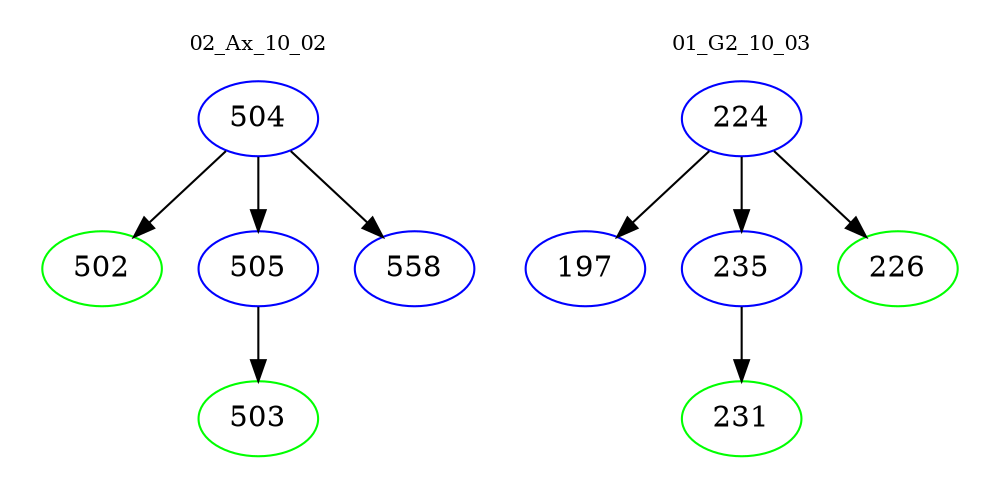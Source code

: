 digraph{
subgraph cluster_0 {
color = white
label = "02_Ax_10_02";
fontsize=10;
T0_504 [label="504", color="blue"]
T0_504 -> T0_502 [color="black"]
T0_502 [label="502", color="green"]
T0_504 -> T0_505 [color="black"]
T0_505 [label="505", color="blue"]
T0_505 -> T0_503 [color="black"]
T0_503 [label="503", color="green"]
T0_504 -> T0_558 [color="black"]
T0_558 [label="558", color="blue"]
}
subgraph cluster_1 {
color = white
label = "01_G2_10_03";
fontsize=10;
T1_224 [label="224", color="blue"]
T1_224 -> T1_197 [color="black"]
T1_197 [label="197", color="blue"]
T1_224 -> T1_235 [color="black"]
T1_235 [label="235", color="blue"]
T1_235 -> T1_231 [color="black"]
T1_231 [label="231", color="green"]
T1_224 -> T1_226 [color="black"]
T1_226 [label="226", color="green"]
}
}
